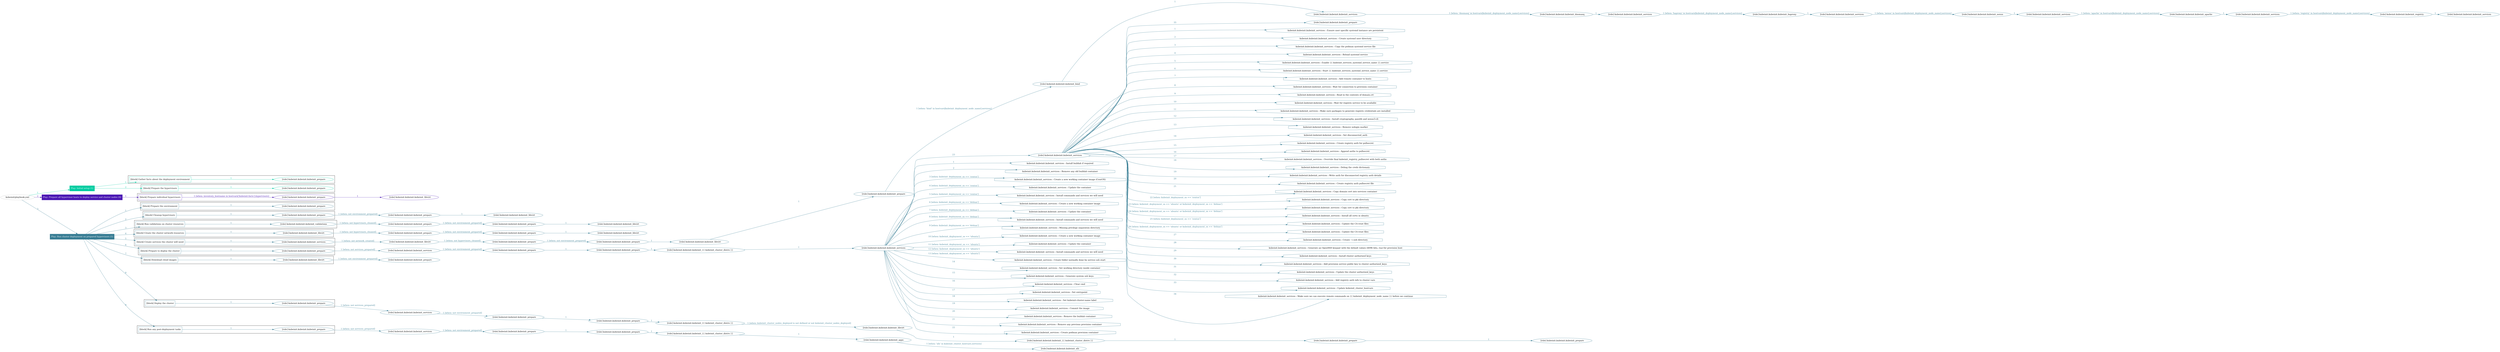 digraph {
	graph [concentrate=true ordering=in rankdir=LR ratio=fill]
	edge [esep=5 sep=10]
	"kubeinit/playbook.yml" [id=root_node style=dotted]
	play_28a2744e [label="Play: Initial setup (1)" color="#00cca1" fontcolor="#ffffff" id=play_28a2744e shape=box style=filled tooltip=localhost]
	"kubeinit/playbook.yml" -> play_28a2744e [label="1 " color="#00cca1" fontcolor="#00cca1" id=edge_3550ffb0 labeltooltip="1 " tooltip="1 "]
	subgraph "kubeinit.kubeinit.kubeinit_prepare" {
		role_0cf3e437 [label="[role] kubeinit.kubeinit.kubeinit_prepare" color="#00cca1" id=role_0cf3e437 tooltip="kubeinit.kubeinit.kubeinit_prepare"]
	}
	subgraph "kubeinit.kubeinit.kubeinit_prepare" {
		role_6e491526 [label="[role] kubeinit.kubeinit.kubeinit_prepare" color="#00cca1" id=role_6e491526 tooltip="kubeinit.kubeinit.kubeinit_prepare"]
	}
	subgraph "Play: Initial setup (1)" {
		play_28a2744e -> block_ba180516 [label=1 color="#00cca1" fontcolor="#00cca1" id=edge_a12c845b labeltooltip=1 tooltip=1]
		subgraph cluster_block_ba180516 {
			block_ba180516 [label="[block] Gather facts about the deployment environment" color="#00cca1" id=block_ba180516 labeltooltip="Gather facts about the deployment environment" shape=box tooltip="Gather facts about the deployment environment"]
			block_ba180516 -> role_0cf3e437 [label="1 " color="#00cca1" fontcolor="#00cca1" id=edge_5aeb1aa3 labeltooltip="1 " tooltip="1 "]
		}
		play_28a2744e -> block_5e398c4b [label=2 color="#00cca1" fontcolor="#00cca1" id=edge_34924906 labeltooltip=2 tooltip=2]
		subgraph cluster_block_5e398c4b {
			block_5e398c4b [label="[block] Prepare the hypervisors" color="#00cca1" id=block_5e398c4b labeltooltip="Prepare the hypervisors" shape=box tooltip="Prepare the hypervisors"]
			block_5e398c4b -> role_6e491526 [label="1 " color="#00cca1" fontcolor="#00cca1" id=edge_ece4062e labeltooltip="1 " tooltip="1 "]
		}
	}
	play_9c9f80fe [label="Play: Prepare all hypervisor hosts to deploy service and cluster nodes (0)" color="#4b18b4" fontcolor="#ffffff" id=play_9c9f80fe shape=box style=filled tooltip="Play: Prepare all hypervisor hosts to deploy service and cluster nodes (0)"]
	"kubeinit/playbook.yml" -> play_9c9f80fe [label="2 " color="#4b18b4" fontcolor="#4b18b4" id=edge_db6f9225 labeltooltip="2 " tooltip="2 "]
	subgraph "kubeinit.kubeinit.kubeinit_libvirt" {
		role_af5b79d6 [label="[role] kubeinit.kubeinit.kubeinit_libvirt" color="#4b18b4" id=role_af5b79d6 tooltip="kubeinit.kubeinit.kubeinit_libvirt"]
	}
	subgraph "kubeinit.kubeinit.kubeinit_prepare" {
		role_ff14f0c8 [label="[role] kubeinit.kubeinit.kubeinit_prepare" color="#4b18b4" id=role_ff14f0c8 tooltip="kubeinit.kubeinit.kubeinit_prepare"]
		role_ff14f0c8 -> role_af5b79d6 [label="1 " color="#4b18b4" fontcolor="#4b18b4" id=edge_e0a0c6ca labeltooltip="1 " tooltip="1 "]
	}
	subgraph "Play: Prepare all hypervisor hosts to deploy service and cluster nodes (0)" {
		play_9c9f80fe -> block_dc0fca7a [label=1 color="#4b18b4" fontcolor="#4b18b4" id=edge_c99806a3 labeltooltip=1 tooltip=1]
		subgraph cluster_block_dc0fca7a {
			block_dc0fca7a [label="[block] Prepare individual hypervisors" color="#4b18b4" id=block_dc0fca7a labeltooltip="Prepare individual hypervisors" shape=box tooltip="Prepare individual hypervisors"]
			block_dc0fca7a -> role_ff14f0c8 [label="1 [when: inventory_hostname in hostvars['kubeinit-facts'].hypervisors]" color="#4b18b4" fontcolor="#4b18b4" id=edge_88f043f6 labeltooltip="1 [when: inventory_hostname in hostvars['kubeinit-facts'].hypervisors]" tooltip="1 [when: inventory_hostname in hostvars['kubeinit-facts'].hypervisors]"]
		}
	}
	play_f1d17544 [label="Play: Run cluster deployment on prepared hypervisors (1)" color="#387d94" fontcolor="#ffffff" id=play_f1d17544 shape=box style=filled tooltip=localhost]
	"kubeinit/playbook.yml" -> play_f1d17544 [label="3 " color="#387d94" fontcolor="#387d94" id=edge_35003323 labeltooltip="3 " tooltip="3 "]
	subgraph "kubeinit.kubeinit.kubeinit_prepare" {
		role_2562fcb1 [label="[role] kubeinit.kubeinit.kubeinit_prepare" color="#387d94" id=role_2562fcb1 tooltip="kubeinit.kubeinit.kubeinit_prepare"]
	}
	subgraph "kubeinit.kubeinit.kubeinit_libvirt" {
		role_1b9dc08a [label="[role] kubeinit.kubeinit.kubeinit_libvirt" color="#387d94" id=role_1b9dc08a tooltip="kubeinit.kubeinit.kubeinit_libvirt"]
	}
	subgraph "kubeinit.kubeinit.kubeinit_prepare" {
		role_ba76d195 [label="[role] kubeinit.kubeinit.kubeinit_prepare" color="#387d94" id=role_ba76d195 tooltip="kubeinit.kubeinit.kubeinit_prepare"]
		role_ba76d195 -> role_1b9dc08a [label="1 " color="#387d94" fontcolor="#387d94" id=edge_f3a8c501 labeltooltip="1 " tooltip="1 "]
	}
	subgraph "kubeinit.kubeinit.kubeinit_prepare" {
		role_79daa229 [label="[role] kubeinit.kubeinit.kubeinit_prepare" color="#387d94" id=role_79daa229 tooltip="kubeinit.kubeinit.kubeinit_prepare"]
		role_79daa229 -> role_ba76d195 [label="1 [when: not environment_prepared]" color="#387d94" fontcolor="#387d94" id=edge_167807bc labeltooltip="1 [when: not environment_prepared]" tooltip="1 [when: not environment_prepared]"]
	}
	subgraph "kubeinit.kubeinit.kubeinit_libvirt" {
		role_f10000f6 [label="[role] kubeinit.kubeinit.kubeinit_libvirt" color="#387d94" id=role_f10000f6 tooltip="kubeinit.kubeinit.kubeinit_libvirt"]
	}
	subgraph "kubeinit.kubeinit.kubeinit_prepare" {
		role_32b54a43 [label="[role] kubeinit.kubeinit.kubeinit_prepare" color="#387d94" id=role_32b54a43 tooltip="kubeinit.kubeinit.kubeinit_prepare"]
		role_32b54a43 -> role_f10000f6 [label="1 " color="#387d94" fontcolor="#387d94" id=edge_8e658701 labeltooltip="1 " tooltip="1 "]
	}
	subgraph "kubeinit.kubeinit.kubeinit_prepare" {
		role_c75c6b90 [label="[role] kubeinit.kubeinit.kubeinit_prepare" color="#387d94" id=role_c75c6b90 tooltip="kubeinit.kubeinit.kubeinit_prepare"]
		role_c75c6b90 -> role_32b54a43 [label="1 [when: not environment_prepared]" color="#387d94" fontcolor="#387d94" id=edge_4d70bfe7 labeltooltip="1 [when: not environment_prepared]" tooltip="1 [when: not environment_prepared]"]
	}
	subgraph "kubeinit.kubeinit.kubeinit_validations" {
		role_66b35a63 [label="[role] kubeinit.kubeinit.kubeinit_validations" color="#387d94" id=role_66b35a63 tooltip="kubeinit.kubeinit.kubeinit_validations"]
		role_66b35a63 -> role_c75c6b90 [label="1 [when: not hypervisors_cleaned]" color="#387d94" fontcolor="#387d94" id=edge_4666d9c7 labeltooltip="1 [when: not hypervisors_cleaned]" tooltip="1 [when: not hypervisors_cleaned]"]
	}
	subgraph "kubeinit.kubeinit.kubeinit_libvirt" {
		role_81c853be [label="[role] kubeinit.kubeinit.kubeinit_libvirt" color="#387d94" id=role_81c853be tooltip="kubeinit.kubeinit.kubeinit_libvirt"]
	}
	subgraph "kubeinit.kubeinit.kubeinit_prepare" {
		role_6f8b5fea [label="[role] kubeinit.kubeinit.kubeinit_prepare" color="#387d94" id=role_6f8b5fea tooltip="kubeinit.kubeinit.kubeinit_prepare"]
		role_6f8b5fea -> role_81c853be [label="1 " color="#387d94" fontcolor="#387d94" id=edge_3077cdaf labeltooltip="1 " tooltip="1 "]
	}
	subgraph "kubeinit.kubeinit.kubeinit_prepare" {
		role_8a6b2c8a [label="[role] kubeinit.kubeinit.kubeinit_prepare" color="#387d94" id=role_8a6b2c8a tooltip="kubeinit.kubeinit.kubeinit_prepare"]
		role_8a6b2c8a -> role_6f8b5fea [label="1 [when: not environment_prepared]" color="#387d94" fontcolor="#387d94" id=edge_94373f6d labeltooltip="1 [when: not environment_prepared]" tooltip="1 [when: not environment_prepared]"]
	}
	subgraph "kubeinit.kubeinit.kubeinit_libvirt" {
		role_b61b99f4 [label="[role] kubeinit.kubeinit.kubeinit_libvirt" color="#387d94" id=role_b61b99f4 tooltip="kubeinit.kubeinit.kubeinit_libvirt"]
		role_b61b99f4 -> role_8a6b2c8a [label="1 [when: not hypervisors_cleaned]" color="#387d94" fontcolor="#387d94" id=edge_557cca49 labeltooltip="1 [when: not hypervisors_cleaned]" tooltip="1 [when: not hypervisors_cleaned]"]
	}
	subgraph "kubeinit.kubeinit.kubeinit_services" {
		role_74bc01d3 [label="[role] kubeinit.kubeinit.kubeinit_services" color="#387d94" id=role_74bc01d3 tooltip="kubeinit.kubeinit.kubeinit_services"]
	}
	subgraph "kubeinit.kubeinit.kubeinit_registry" {
		role_b22b5384 [label="[role] kubeinit.kubeinit.kubeinit_registry" color="#387d94" id=role_b22b5384 tooltip="kubeinit.kubeinit.kubeinit_registry"]
		role_b22b5384 -> role_74bc01d3 [label="1 " color="#387d94" fontcolor="#387d94" id=edge_0cac253c labeltooltip="1 " tooltip="1 "]
	}
	subgraph "kubeinit.kubeinit.kubeinit_services" {
		role_cea65a7b [label="[role] kubeinit.kubeinit.kubeinit_services" color="#387d94" id=role_cea65a7b tooltip="kubeinit.kubeinit.kubeinit_services"]
		role_cea65a7b -> role_b22b5384 [label="1 [when: 'registry' in hostvars[kubeinit_deployment_node_name].services]" color="#387d94" fontcolor="#387d94" id=edge_c4d41875 labeltooltip="1 [when: 'registry' in hostvars[kubeinit_deployment_node_name].services]" tooltip="1 [when: 'registry' in hostvars[kubeinit_deployment_node_name].services]"]
	}
	subgraph "kubeinit.kubeinit.kubeinit_apache" {
		role_06274fb8 [label="[role] kubeinit.kubeinit.kubeinit_apache" color="#387d94" id=role_06274fb8 tooltip="kubeinit.kubeinit.kubeinit_apache"]
		role_06274fb8 -> role_cea65a7b [label="1 " color="#387d94" fontcolor="#387d94" id=edge_64dedb6c labeltooltip="1 " tooltip="1 "]
	}
	subgraph "kubeinit.kubeinit.kubeinit_services" {
		role_8eb47d28 [label="[role] kubeinit.kubeinit.kubeinit_services" color="#387d94" id=role_8eb47d28 tooltip="kubeinit.kubeinit.kubeinit_services"]
		role_8eb47d28 -> role_06274fb8 [label="1 [when: 'apache' in hostvars[kubeinit_deployment_node_name].services]" color="#387d94" fontcolor="#387d94" id=edge_f203b750 labeltooltip="1 [when: 'apache' in hostvars[kubeinit_deployment_node_name].services]" tooltip="1 [when: 'apache' in hostvars[kubeinit_deployment_node_name].services]"]
	}
	subgraph "kubeinit.kubeinit.kubeinit_nexus" {
		role_8e7413f7 [label="[role] kubeinit.kubeinit.kubeinit_nexus" color="#387d94" id=role_8e7413f7 tooltip="kubeinit.kubeinit.kubeinit_nexus"]
		role_8e7413f7 -> role_8eb47d28 [label="1 " color="#387d94" fontcolor="#387d94" id=edge_b11b911d labeltooltip="1 " tooltip="1 "]
	}
	subgraph "kubeinit.kubeinit.kubeinit_services" {
		role_a36fbd23 [label="[role] kubeinit.kubeinit.kubeinit_services" color="#387d94" id=role_a36fbd23 tooltip="kubeinit.kubeinit.kubeinit_services"]
		role_a36fbd23 -> role_8e7413f7 [label="1 [when: 'nexus' in hostvars[kubeinit_deployment_node_name].services]" color="#387d94" fontcolor="#387d94" id=edge_a51fca88 labeltooltip="1 [when: 'nexus' in hostvars[kubeinit_deployment_node_name].services]" tooltip="1 [when: 'nexus' in hostvars[kubeinit_deployment_node_name].services]"]
	}
	subgraph "kubeinit.kubeinit.kubeinit_haproxy" {
		role_07768058 [label="[role] kubeinit.kubeinit.kubeinit_haproxy" color="#387d94" id=role_07768058 tooltip="kubeinit.kubeinit.kubeinit_haproxy"]
		role_07768058 -> role_a36fbd23 [label="1 " color="#387d94" fontcolor="#387d94" id=edge_b97b7d26 labeltooltip="1 " tooltip="1 "]
	}
	subgraph "kubeinit.kubeinit.kubeinit_services" {
		role_967cdcc4 [label="[role] kubeinit.kubeinit.kubeinit_services" color="#387d94" id=role_967cdcc4 tooltip="kubeinit.kubeinit.kubeinit_services"]
		role_967cdcc4 -> role_07768058 [label="1 [when: 'haproxy' in hostvars[kubeinit_deployment_node_name].services]" color="#387d94" fontcolor="#387d94" id=edge_3538bc77 labeltooltip="1 [when: 'haproxy' in hostvars[kubeinit_deployment_node_name].services]" tooltip="1 [when: 'haproxy' in hostvars[kubeinit_deployment_node_name].services]"]
	}
	subgraph "kubeinit.kubeinit.kubeinit_dnsmasq" {
		role_510b3aad [label="[role] kubeinit.kubeinit.kubeinit_dnsmasq" color="#387d94" id=role_510b3aad tooltip="kubeinit.kubeinit.kubeinit_dnsmasq"]
		role_510b3aad -> role_967cdcc4 [label="1 " color="#387d94" fontcolor="#387d94" id=edge_b00e94a8 labeltooltip="1 " tooltip="1 "]
	}
	subgraph "kubeinit.kubeinit.kubeinit_services" {
		role_08c41530 [label="[role] kubeinit.kubeinit.kubeinit_services" color="#387d94" id=role_08c41530 tooltip="kubeinit.kubeinit.kubeinit_services"]
		role_08c41530 -> role_510b3aad [label="1 [when: 'dnsmasq' in hostvars[kubeinit_deployment_node_name].services]" color="#387d94" fontcolor="#387d94" id=edge_f4efe43d labeltooltip="1 [when: 'dnsmasq' in hostvars[kubeinit_deployment_node_name].services]" tooltip="1 [when: 'dnsmasq' in hostvars[kubeinit_deployment_node_name].services]"]
	}
	subgraph "kubeinit.kubeinit.kubeinit_bind" {
		role_06561af8 [label="[role] kubeinit.kubeinit.kubeinit_bind" color="#387d94" id=role_06561af8 tooltip="kubeinit.kubeinit.kubeinit_bind"]
		role_06561af8 -> role_08c41530 [label="1 " color="#387d94" fontcolor="#387d94" id=edge_fd5a9ddd labeltooltip="1 " tooltip="1 "]
	}
	subgraph "kubeinit.kubeinit.kubeinit_prepare" {
		role_96cc5984 [label="[role] kubeinit.kubeinit.kubeinit_prepare" color="#387d94" id=role_96cc5984 tooltip="kubeinit.kubeinit.kubeinit_prepare"]
		role_96cc5984 -> role_06561af8 [label="1 [when: 'bind' in hostvars[kubeinit_deployment_node_name].services]" color="#387d94" fontcolor="#387d94" id=edge_1c7b5608 labeltooltip="1 [when: 'bind' in hostvars[kubeinit_deployment_node_name].services]" tooltip="1 [when: 'bind' in hostvars[kubeinit_deployment_node_name].services]"]
	}
	subgraph "kubeinit.kubeinit.kubeinit_libvirt" {
		role_a960e598 [label="[role] kubeinit.kubeinit.kubeinit_libvirt" color="#387d94" id=role_a960e598 tooltip="kubeinit.kubeinit.kubeinit_libvirt"]
		role_a960e598 -> role_96cc5984 [label="1 " color="#387d94" fontcolor="#387d94" id=edge_79677bb2 labeltooltip="1 " tooltip="1 "]
	}
	subgraph "kubeinit.kubeinit.kubeinit_prepare" {
		role_495f8acf [label="[role] kubeinit.kubeinit.kubeinit_prepare" color="#387d94" id=role_495f8acf tooltip="kubeinit.kubeinit.kubeinit_prepare"]
		role_495f8acf -> role_a960e598 [label="1 " color="#387d94" fontcolor="#387d94" id=edge_c9ab4380 labeltooltip="1 " tooltip="1 "]
	}
	subgraph "kubeinit.kubeinit.kubeinit_prepare" {
		role_c16c8df7 [label="[role] kubeinit.kubeinit.kubeinit_prepare" color="#387d94" id=role_c16c8df7 tooltip="kubeinit.kubeinit.kubeinit_prepare"]
		role_c16c8df7 -> role_495f8acf [label="1 [when: not environment_prepared]" color="#387d94" fontcolor="#387d94" id=edge_da1141bb labeltooltip="1 [when: not environment_prepared]" tooltip="1 [when: not environment_prepared]"]
	}
	subgraph "kubeinit.kubeinit.kubeinit_libvirt" {
		role_c174ca6f [label="[role] kubeinit.kubeinit.kubeinit_libvirt" color="#387d94" id=role_c174ca6f tooltip="kubeinit.kubeinit.kubeinit_libvirt"]
		role_c174ca6f -> role_c16c8df7 [label="1 [when: not hypervisors_cleaned]" color="#387d94" fontcolor="#387d94" id=edge_5d1ba8c1 labeltooltip="1 [when: not hypervisors_cleaned]" tooltip="1 [when: not hypervisors_cleaned]"]
	}
	subgraph "kubeinit.kubeinit.kubeinit_services" {
		role_51b6aa8b [label="[role] kubeinit.kubeinit.kubeinit_services" color="#387d94" id=role_51b6aa8b tooltip="kubeinit.kubeinit.kubeinit_services"]
		role_51b6aa8b -> role_c174ca6f [label="1 [when: not network_created]" color="#387d94" fontcolor="#387d94" id=edge_bbc0b793 labeltooltip="1 [when: not network_created]" tooltip="1 [when: not network_created]"]
	}
	subgraph "kubeinit.kubeinit.kubeinit_prepare" {
		role_f8c42cae [label="[role] kubeinit.kubeinit.kubeinit_prepare" color="#387d94" id=role_f8c42cae tooltip="kubeinit.kubeinit.kubeinit_prepare"]
	}
	subgraph "kubeinit.kubeinit.kubeinit_services" {
		role_2df5fdcf [label="[role] kubeinit.kubeinit.kubeinit_services" color="#387d94" id=role_2df5fdcf tooltip="kubeinit.kubeinit.kubeinit_services"]
		task_75c255ad [label="kubeinit.kubeinit.kubeinit_services : Ensure user specific systemd instance are persistent" color="#387d94" id=task_75c255ad shape=octagon tooltip="kubeinit.kubeinit.kubeinit_services : Ensure user specific systemd instance are persistent"]
		role_2df5fdcf -> task_75c255ad [label="1 " color="#387d94" fontcolor="#387d94" id=edge_5c58a34f labeltooltip="1 " tooltip="1 "]
		task_c673733e [label="kubeinit.kubeinit.kubeinit_services : Create systemd user directory" color="#387d94" id=task_c673733e shape=octagon tooltip="kubeinit.kubeinit.kubeinit_services : Create systemd user directory"]
		role_2df5fdcf -> task_c673733e [label="2 " color="#387d94" fontcolor="#387d94" id=edge_1a25296b labeltooltip="2 " tooltip="2 "]
		task_48bebf0a [label="kubeinit.kubeinit.kubeinit_services : Copy the podman systemd service file" color="#387d94" id=task_48bebf0a shape=octagon tooltip="kubeinit.kubeinit.kubeinit_services : Copy the podman systemd service file"]
		role_2df5fdcf -> task_48bebf0a [label="3 " color="#387d94" fontcolor="#387d94" id=edge_30994a22 labeltooltip="3 " tooltip="3 "]
		task_9662c2b4 [label="kubeinit.kubeinit.kubeinit_services : Reload systemd service" color="#387d94" id=task_9662c2b4 shape=octagon tooltip="kubeinit.kubeinit.kubeinit_services : Reload systemd service"]
		role_2df5fdcf -> task_9662c2b4 [label="4 " color="#387d94" fontcolor="#387d94" id=edge_3a327fc7 labeltooltip="4 " tooltip="4 "]
		task_b7fb4f90 [label="kubeinit.kubeinit.kubeinit_services : Enable {{ kubeinit_services_systemd_service_name }}.service" color="#387d94" id=task_b7fb4f90 shape=octagon tooltip="kubeinit.kubeinit.kubeinit_services : Enable {{ kubeinit_services_systemd_service_name }}.service"]
		role_2df5fdcf -> task_b7fb4f90 [label="5 " color="#387d94" fontcolor="#387d94" id=edge_33be1b2c labeltooltip="5 " tooltip="5 "]
		task_82bfe2aa [label="kubeinit.kubeinit.kubeinit_services : Start {{ kubeinit_services_systemd_service_name }}.service" color="#387d94" id=task_82bfe2aa shape=octagon tooltip="kubeinit.kubeinit.kubeinit_services : Start {{ kubeinit_services_systemd_service_name }}.service"]
		role_2df5fdcf -> task_82bfe2aa [label="6 " color="#387d94" fontcolor="#387d94" id=edge_f5d670eb labeltooltip="6 " tooltip="6 "]
		task_8726eb2c [label="kubeinit.kubeinit.kubeinit_services : Add remote container to hosts" color="#387d94" id=task_8726eb2c shape=octagon tooltip="kubeinit.kubeinit.kubeinit_services : Add remote container to hosts"]
		role_2df5fdcf -> task_8726eb2c [label="7 " color="#387d94" fontcolor="#387d94" id=edge_fb5a468b labeltooltip="7 " tooltip="7 "]
		task_b5c31d72 [label="kubeinit.kubeinit.kubeinit_services : Wait for connection to provision container" color="#387d94" id=task_b5c31d72 shape=octagon tooltip="kubeinit.kubeinit.kubeinit_services : Wait for connection to provision container"]
		role_2df5fdcf -> task_b5c31d72 [label="8 " color="#387d94" fontcolor="#387d94" id=edge_f1bfb9bb labeltooltip="8 " tooltip="8 "]
		task_70c76769 [label="kubeinit.kubeinit.kubeinit_services : Read in the contents of domain.crt" color="#387d94" id=task_70c76769 shape=octagon tooltip="kubeinit.kubeinit.kubeinit_services : Read in the contents of domain.crt"]
		role_2df5fdcf -> task_70c76769 [label="9 " color="#387d94" fontcolor="#387d94" id=edge_e2ca7db8 labeltooltip="9 " tooltip="9 "]
		task_de26cb4c [label="kubeinit.kubeinit.kubeinit_services : Wait for registry service to be available" color="#387d94" id=task_de26cb4c shape=octagon tooltip="kubeinit.kubeinit.kubeinit_services : Wait for registry service to be available"]
		role_2df5fdcf -> task_de26cb4c [label="10 " color="#387d94" fontcolor="#387d94" id=edge_a388e14c labeltooltip="10 " tooltip="10 "]
		task_7d2607da [label="kubeinit.kubeinit.kubeinit_services : Make sure packages to generate registry credentials are installed" color="#387d94" id=task_7d2607da shape=octagon tooltip="kubeinit.kubeinit.kubeinit_services : Make sure packages to generate registry credentials are installed"]
		role_2df5fdcf -> task_7d2607da [label="11 " color="#387d94" fontcolor="#387d94" id=edge_6b449a94 labeltooltip="11 " tooltip="11 "]
		task_e8c480d9 [label="kubeinit.kubeinit.kubeinit_services : Install cryptography, passlib and nexus3-cli" color="#387d94" id=task_e8c480d9 shape=octagon tooltip="kubeinit.kubeinit.kubeinit_services : Install cryptography, passlib and nexus3-cli"]
		role_2df5fdcf -> task_e8c480d9 [label="12 " color="#387d94" fontcolor="#387d94" id=edge_6a5f0478 labeltooltip="12 " tooltip="12 "]
		task_17c19588 [label="kubeinit.kubeinit.kubeinit_services : Remove nologin marker" color="#387d94" id=task_17c19588 shape=octagon tooltip="kubeinit.kubeinit.kubeinit_services : Remove nologin marker"]
		role_2df5fdcf -> task_17c19588 [label="13 " color="#387d94" fontcolor="#387d94" id=edge_e64ea60a labeltooltip="13 " tooltip="13 "]
		task_5f2c1666 [label="kubeinit.kubeinit.kubeinit_services : Set disconnected_auth" color="#387d94" id=task_5f2c1666 shape=octagon tooltip="kubeinit.kubeinit.kubeinit_services : Set disconnected_auth"]
		role_2df5fdcf -> task_5f2c1666 [label="14 " color="#387d94" fontcolor="#387d94" id=edge_2b36222e labeltooltip="14 " tooltip="14 "]
		task_36b75fe5 [label="kubeinit.kubeinit.kubeinit_services : Create registry auth for pullsecret" color="#387d94" id=task_36b75fe5 shape=octagon tooltip="kubeinit.kubeinit.kubeinit_services : Create registry auth for pullsecret"]
		role_2df5fdcf -> task_36b75fe5 [label="15 " color="#387d94" fontcolor="#387d94" id=edge_fa193b85 labeltooltip="15 " tooltip="15 "]
		task_293e5e71 [label="kubeinit.kubeinit.kubeinit_services : Append auths to pullsecret" color="#387d94" id=task_293e5e71 shape=octagon tooltip="kubeinit.kubeinit.kubeinit_services : Append auths to pullsecret"]
		role_2df5fdcf -> task_293e5e71 [label="16 " color="#387d94" fontcolor="#387d94" id=edge_8c0ca3a4 labeltooltip="16 " tooltip="16 "]
		task_ae5b033e [label="kubeinit.kubeinit.kubeinit_services : Override final kubeinit_registry_pullsecret with both auths" color="#387d94" id=task_ae5b033e shape=octagon tooltip="kubeinit.kubeinit.kubeinit_services : Override final kubeinit_registry_pullsecret with both auths"]
		role_2df5fdcf -> task_ae5b033e [label="17 " color="#387d94" fontcolor="#387d94" id=edge_779936dd labeltooltip="17 " tooltip="17 "]
		task_8c475fb5 [label="kubeinit.kubeinit.kubeinit_services : Debug the creds dictionary" color="#387d94" id=task_8c475fb5 shape=octagon tooltip="kubeinit.kubeinit.kubeinit_services : Debug the creds dictionary"]
		role_2df5fdcf -> task_8c475fb5 [label="18 " color="#387d94" fontcolor="#387d94" id=edge_473aef7c labeltooltip="18 " tooltip="18 "]
		task_b99ca3d3 [label="kubeinit.kubeinit.kubeinit_services : Write auth for disconnected registry auth details" color="#387d94" id=task_b99ca3d3 shape=octagon tooltip="kubeinit.kubeinit.kubeinit_services : Write auth for disconnected registry auth details"]
		role_2df5fdcf -> task_b99ca3d3 [label="19 " color="#387d94" fontcolor="#387d94" id=edge_f0bddacb labeltooltip="19 " tooltip="19 "]
		task_11518e3a [label="kubeinit.kubeinit.kubeinit_services : Create registry auth pullsecret file" color="#387d94" id=task_11518e3a shape=octagon tooltip="kubeinit.kubeinit.kubeinit_services : Create registry auth pullsecret file"]
		role_2df5fdcf -> task_11518e3a [label="20 " color="#387d94" fontcolor="#387d94" id=edge_aa19972f labeltooltip="20 " tooltip="20 "]
		task_87c95892 [label="kubeinit.kubeinit.kubeinit_services : Copy domain cert into services container" color="#387d94" id=task_87c95892 shape=octagon tooltip="kubeinit.kubeinit.kubeinit_services : Copy domain cert into services container"]
		role_2df5fdcf -> task_87c95892 [label="21 " color="#387d94" fontcolor="#387d94" id=edge_66d03ce5 labeltooltip="21 " tooltip="21 "]
		task_97c3a54e [label="kubeinit.kubeinit.kubeinit_services : Copy cert to pki directory" color="#387d94" id=task_97c3a54e shape=octagon tooltip="kubeinit.kubeinit.kubeinit_services : Copy cert to pki directory"]
		role_2df5fdcf -> task_97c3a54e [label="22 [when: kubeinit_deployment_os == 'centos']" color="#387d94" fontcolor="#387d94" id=edge_4b6b97da labeltooltip="22 [when: kubeinit_deployment_os == 'centos']" tooltip="22 [when: kubeinit_deployment_os == 'centos']"]
		task_d84742f9 [label="kubeinit.kubeinit.kubeinit_services : Copy cert to pki directory" color="#387d94" id=task_d84742f9 shape=octagon tooltip="kubeinit.kubeinit.kubeinit_services : Copy cert to pki directory"]
		role_2df5fdcf -> task_d84742f9 [label="23 [when: kubeinit_deployment_os == 'ubuntu' or kubeinit_deployment_os == 'debian']" color="#387d94" fontcolor="#387d94" id=edge_2a9be8ec labeltooltip="23 [when: kubeinit_deployment_os == 'ubuntu' or kubeinit_deployment_os == 'debian']" tooltip="23 [when: kubeinit_deployment_os == 'ubuntu' or kubeinit_deployment_os == 'debian']"]
		task_514aabd3 [label="kubeinit.kubeinit.kubeinit_services : Install all certs in ubuntu" color="#387d94" id=task_514aabd3 shape=octagon tooltip="kubeinit.kubeinit.kubeinit_services : Install all certs in ubuntu"]
		role_2df5fdcf -> task_514aabd3 [label="24 [when: kubeinit_deployment_os == 'ubuntu' or kubeinit_deployment_os == 'debian']" color="#387d94" fontcolor="#387d94" id=edge_707bd0d6 labeltooltip="24 [when: kubeinit_deployment_os == 'ubuntu' or kubeinit_deployment_os == 'debian']" tooltip="24 [when: kubeinit_deployment_os == 'ubuntu' or kubeinit_deployment_os == 'debian']"]
		task_b1de1477 [label="kubeinit.kubeinit.kubeinit_services : Update the CA trust files" color="#387d94" id=task_b1de1477 shape=octagon tooltip="kubeinit.kubeinit.kubeinit_services : Update the CA trust files"]
		role_2df5fdcf -> task_b1de1477 [label="25 [when: kubeinit_deployment_os == 'centos']" color="#387d94" fontcolor="#387d94" id=edge_50ed6d9d labeltooltip="25 [when: kubeinit_deployment_os == 'centos']" tooltip="25 [when: kubeinit_deployment_os == 'centos']"]
		task_9a5864bd [label="kubeinit.kubeinit.kubeinit_services : Update the CA trust files" color="#387d94" id=task_9a5864bd shape=octagon tooltip="kubeinit.kubeinit.kubeinit_services : Update the CA trust files"]
		role_2df5fdcf -> task_9a5864bd [label="26 [when: kubeinit_deployment_os == 'ubuntu' or kubeinit_deployment_os == 'debian']" color="#387d94" fontcolor="#387d94" id=edge_d4ed4fef labeltooltip="26 [when: kubeinit_deployment_os == 'ubuntu' or kubeinit_deployment_os == 'debian']" tooltip="26 [when: kubeinit_deployment_os == 'ubuntu' or kubeinit_deployment_os == 'debian']"]
		task_0aef386b [label="kubeinit.kubeinit.kubeinit_services : Create ~/.ssh directory" color="#387d94" id=task_0aef386b shape=octagon tooltip="kubeinit.kubeinit.kubeinit_services : Create ~/.ssh directory"]
		role_2df5fdcf -> task_0aef386b [label="27 " color="#387d94" fontcolor="#387d94" id=edge_975787c7 labeltooltip="27 " tooltip="27 "]
		task_49d84724 [label="kubeinit.kubeinit.kubeinit_services : Generate an OpenSSH keypair with the default values (4096 bits, rsa) for provision host" color="#387d94" id=task_49d84724 shape=octagon tooltip="kubeinit.kubeinit.kubeinit_services : Generate an OpenSSH keypair with the default values (4096 bits, rsa) for provision host"]
		role_2df5fdcf -> task_49d84724 [label="28 " color="#387d94" fontcolor="#387d94" id=edge_f069135f labeltooltip="28 " tooltip="28 "]
		task_ed3570dd [label="kubeinit.kubeinit.kubeinit_services : Install cluster authorized keys" color="#387d94" id=task_ed3570dd shape=octagon tooltip="kubeinit.kubeinit.kubeinit_services : Install cluster authorized keys"]
		role_2df5fdcf -> task_ed3570dd [label="29 " color="#387d94" fontcolor="#387d94" id=edge_f3e5c77e labeltooltip="29 " tooltip="29 "]
		task_ed8c63d7 [label="kubeinit.kubeinit.kubeinit_services : Add provision service public key to cluster authorized_keys" color="#387d94" id=task_ed8c63d7 shape=octagon tooltip="kubeinit.kubeinit.kubeinit_services : Add provision service public key to cluster authorized_keys"]
		role_2df5fdcf -> task_ed8c63d7 [label="30 " color="#387d94" fontcolor="#387d94" id=edge_0b34160f labeltooltip="30 " tooltip="30 "]
		task_d2d42c5b [label="kubeinit.kubeinit.kubeinit_services : Update the cluster authorized_keys" color="#387d94" id=task_d2d42c5b shape=octagon tooltip="kubeinit.kubeinit.kubeinit_services : Update the cluster authorized_keys"]
		role_2df5fdcf -> task_d2d42c5b [label="31 " color="#387d94" fontcolor="#387d94" id=edge_4d9f56e5 labeltooltip="31 " tooltip="31 "]
		task_4075e90d [label="kubeinit.kubeinit.kubeinit_services : Add registry auth info to cluster vars" color="#387d94" id=task_4075e90d shape=octagon tooltip="kubeinit.kubeinit.kubeinit_services : Add registry auth info to cluster vars"]
		role_2df5fdcf -> task_4075e90d [label="32 " color="#387d94" fontcolor="#387d94" id=edge_47201361 labeltooltip="32 " tooltip="32 "]
		task_7287789e [label="kubeinit.kubeinit.kubeinit_services : Update kubeinit_cluster_hostvars" color="#387d94" id=task_7287789e shape=octagon tooltip="kubeinit.kubeinit.kubeinit_services : Update kubeinit_cluster_hostvars"]
		role_2df5fdcf -> task_7287789e [label="33 " color="#387d94" fontcolor="#387d94" id=edge_ccd30a42 labeltooltip="33 " tooltip="33 "]
		task_5de0c8d4 [label="kubeinit.kubeinit.kubeinit_services : Make sure we can execute remote commands on {{ kubeinit_deployment_node_name }} before we continue" color="#387d94" id=task_5de0c8d4 shape=octagon tooltip="kubeinit.kubeinit.kubeinit_services : Make sure we can execute remote commands on {{ kubeinit_deployment_node_name }} before we continue"]
		role_2df5fdcf -> task_5de0c8d4 [label="34 " color="#387d94" fontcolor="#387d94" id=edge_943612b1 labeltooltip="34 " tooltip="34 "]
		role_2df5fdcf -> role_f8c42cae [label="35 " color="#387d94" fontcolor="#387d94" id=edge_4d368c3d labeltooltip="35 " tooltip="35 "]
	}
	subgraph "kubeinit.kubeinit.kubeinit_services" {
		role_b0f5f1ff [label="[role] kubeinit.kubeinit.kubeinit_services" color="#387d94" id=role_b0f5f1ff tooltip="kubeinit.kubeinit.kubeinit_services"]
		task_93c5bf06 [label="kubeinit.kubeinit.kubeinit_services : Install buildah if required" color="#387d94" id=task_93c5bf06 shape=octagon tooltip="kubeinit.kubeinit.kubeinit_services : Install buildah if required"]
		role_b0f5f1ff -> task_93c5bf06 [label="1 " color="#387d94" fontcolor="#387d94" id=edge_2e163871 labeltooltip="1 " tooltip="1 "]
		task_32da1413 [label="kubeinit.kubeinit.kubeinit_services : Remove any old buildah container" color="#387d94" id=task_32da1413 shape=octagon tooltip="kubeinit.kubeinit.kubeinit_services : Remove any old buildah container"]
		role_b0f5f1ff -> task_32da1413 [label="2 " color="#387d94" fontcolor="#387d94" id=edge_3bc7ff51 labeltooltip="2 " tooltip="2 "]
		task_75467d04 [label="kubeinit.kubeinit.kubeinit_services : Create a new working container image (CentOS)" color="#387d94" id=task_75467d04 shape=octagon tooltip="kubeinit.kubeinit.kubeinit_services : Create a new working container image (CentOS)"]
		role_b0f5f1ff -> task_75467d04 [label="3 [when: kubeinit_deployment_os == 'centos']" color="#387d94" fontcolor="#387d94" id=edge_9a5d641a labeltooltip="3 [when: kubeinit_deployment_os == 'centos']" tooltip="3 [when: kubeinit_deployment_os == 'centos']"]
		task_4b08c8f6 [label="kubeinit.kubeinit.kubeinit_services : Update the container" color="#387d94" id=task_4b08c8f6 shape=octagon tooltip="kubeinit.kubeinit.kubeinit_services : Update the container"]
		role_b0f5f1ff -> task_4b08c8f6 [label="4 [when: kubeinit_deployment_os == 'centos']" color="#387d94" fontcolor="#387d94" id=edge_ff48b44d labeltooltip="4 [when: kubeinit_deployment_os == 'centos']" tooltip="4 [when: kubeinit_deployment_os == 'centos']"]
		task_8aa9bc25 [label="kubeinit.kubeinit.kubeinit_services : Install commands and services we will need" color="#387d94" id=task_8aa9bc25 shape=octagon tooltip="kubeinit.kubeinit.kubeinit_services : Install commands and services we will need"]
		role_b0f5f1ff -> task_8aa9bc25 [label="5 [when: kubeinit_deployment_os == 'centos']" color="#387d94" fontcolor="#387d94" id=edge_1ce48566 labeltooltip="5 [when: kubeinit_deployment_os == 'centos']" tooltip="5 [when: kubeinit_deployment_os == 'centos']"]
		task_26886f6d [label="kubeinit.kubeinit.kubeinit_services : Create a new working container image" color="#387d94" id=task_26886f6d shape=octagon tooltip="kubeinit.kubeinit.kubeinit_services : Create a new working container image"]
		role_b0f5f1ff -> task_26886f6d [label="6 [when: kubeinit_deployment_os == 'debian']" color="#387d94" fontcolor="#387d94" id=edge_cb4218c8 labeltooltip="6 [when: kubeinit_deployment_os == 'debian']" tooltip="6 [when: kubeinit_deployment_os == 'debian']"]
		task_82d91fc8 [label="kubeinit.kubeinit.kubeinit_services : Update the container" color="#387d94" id=task_82d91fc8 shape=octagon tooltip="kubeinit.kubeinit.kubeinit_services : Update the container"]
		role_b0f5f1ff -> task_82d91fc8 [label="7 [when: kubeinit_deployment_os == 'debian']" color="#387d94" fontcolor="#387d94" id=edge_60faff24 labeltooltip="7 [when: kubeinit_deployment_os == 'debian']" tooltip="7 [when: kubeinit_deployment_os == 'debian']"]
		task_8e5e6a77 [label="kubeinit.kubeinit.kubeinit_services : Install commands and services we will need" color="#387d94" id=task_8e5e6a77 shape=octagon tooltip="kubeinit.kubeinit.kubeinit_services : Install commands and services we will need"]
		role_b0f5f1ff -> task_8e5e6a77 [label="8 [when: kubeinit_deployment_os == 'debian']" color="#387d94" fontcolor="#387d94" id=edge_52518b8f labeltooltip="8 [when: kubeinit_deployment_os == 'debian']" tooltip="8 [when: kubeinit_deployment_os == 'debian']"]
		task_06d85840 [label="kubeinit.kubeinit.kubeinit_services : Missing privilege separation directory" color="#387d94" id=task_06d85840 shape=octagon tooltip="kubeinit.kubeinit.kubeinit_services : Missing privilege separation directory"]
		role_b0f5f1ff -> task_06d85840 [label="9 [when: kubeinit_deployment_os == 'debian']" color="#387d94" fontcolor="#387d94" id=edge_a2575aaa labeltooltip="9 [when: kubeinit_deployment_os == 'debian']" tooltip="9 [when: kubeinit_deployment_os == 'debian']"]
		task_fa426fec [label="kubeinit.kubeinit.kubeinit_services : Create a new working container image" color="#387d94" id=task_fa426fec shape=octagon tooltip="kubeinit.kubeinit.kubeinit_services : Create a new working container image"]
		role_b0f5f1ff -> task_fa426fec [label="10 [when: kubeinit_deployment_os == 'ubuntu']" color="#387d94" fontcolor="#387d94" id=edge_f1e97e7a labeltooltip="10 [when: kubeinit_deployment_os == 'ubuntu']" tooltip="10 [when: kubeinit_deployment_os == 'ubuntu']"]
		task_5d98a80e [label="kubeinit.kubeinit.kubeinit_services : Update the container" color="#387d94" id=task_5d98a80e shape=octagon tooltip="kubeinit.kubeinit.kubeinit_services : Update the container"]
		role_b0f5f1ff -> task_5d98a80e [label="11 [when: kubeinit_deployment_os == 'ubuntu']" color="#387d94" fontcolor="#387d94" id=edge_5246bc93 labeltooltip="11 [when: kubeinit_deployment_os == 'ubuntu']" tooltip="11 [when: kubeinit_deployment_os == 'ubuntu']"]
		task_7a99db50 [label="kubeinit.kubeinit.kubeinit_services : Install commands and services we will need" color="#387d94" id=task_7a99db50 shape=octagon tooltip="kubeinit.kubeinit.kubeinit_services : Install commands and services we will need"]
		role_b0f5f1ff -> task_7a99db50 [label="12 [when: kubeinit_deployment_os == 'ubuntu']" color="#387d94" fontcolor="#387d94" id=edge_a3e556d5 labeltooltip="12 [when: kubeinit_deployment_os == 'ubuntu']" tooltip="12 [when: kubeinit_deployment_os == 'ubuntu']"]
		task_23e0aa52 [label="kubeinit.kubeinit.kubeinit_services : Create folder normally done by service ssh start" color="#387d94" id=task_23e0aa52 shape=octagon tooltip="kubeinit.kubeinit.kubeinit_services : Create folder normally done by service ssh start"]
		role_b0f5f1ff -> task_23e0aa52 [label="13 [when: kubeinit_deployment_os == 'ubuntu']" color="#387d94" fontcolor="#387d94" id=edge_ee00a6b2 labeltooltip="13 [when: kubeinit_deployment_os == 'ubuntu']" tooltip="13 [when: kubeinit_deployment_os == 'ubuntu']"]
		task_8e537462 [label="kubeinit.kubeinit.kubeinit_services : Set working directory inside container" color="#387d94" id=task_8e537462 shape=octagon tooltip="kubeinit.kubeinit.kubeinit_services : Set working directory inside container"]
		role_b0f5f1ff -> task_8e537462 [label="14 " color="#387d94" fontcolor="#387d94" id=edge_5ce4db8f labeltooltip="14 " tooltip="14 "]
		task_e88e0508 [label="kubeinit.kubeinit.kubeinit_services : Generate system ssh keys" color="#387d94" id=task_e88e0508 shape=octagon tooltip="kubeinit.kubeinit.kubeinit_services : Generate system ssh keys"]
		role_b0f5f1ff -> task_e88e0508 [label="15 " color="#387d94" fontcolor="#387d94" id=edge_71437b5b labeltooltip="15 " tooltip="15 "]
		task_7fbd8330 [label="kubeinit.kubeinit.kubeinit_services : Clear cmd" color="#387d94" id=task_7fbd8330 shape=octagon tooltip="kubeinit.kubeinit.kubeinit_services : Clear cmd"]
		role_b0f5f1ff -> task_7fbd8330 [label="16 " color="#387d94" fontcolor="#387d94" id=edge_92b124b3 labeltooltip="16 " tooltip="16 "]
		task_f27b1896 [label="kubeinit.kubeinit.kubeinit_services : Set entrypoint" color="#387d94" id=task_f27b1896 shape=octagon tooltip="kubeinit.kubeinit.kubeinit_services : Set entrypoint"]
		role_b0f5f1ff -> task_f27b1896 [label="17 " color="#387d94" fontcolor="#387d94" id=edge_ed1680b0 labeltooltip="17 " tooltip="17 "]
		task_ec80843a [label="kubeinit.kubeinit.kubeinit_services : Set kubeinit-cluster-name label" color="#387d94" id=task_ec80843a shape=octagon tooltip="kubeinit.kubeinit.kubeinit_services : Set kubeinit-cluster-name label"]
		role_b0f5f1ff -> task_ec80843a [label="18 " color="#387d94" fontcolor="#387d94" id=edge_527cb8de labeltooltip="18 " tooltip="18 "]
		task_e57f4380 [label="kubeinit.kubeinit.kubeinit_services : Commit the image" color="#387d94" id=task_e57f4380 shape=octagon tooltip="kubeinit.kubeinit.kubeinit_services : Commit the image"]
		role_b0f5f1ff -> task_e57f4380 [label="19 " color="#387d94" fontcolor="#387d94" id=edge_d80f80e8 labeltooltip="19 " tooltip="19 "]
		task_c4b9420a [label="kubeinit.kubeinit.kubeinit_services : Remove the buildah container" color="#387d94" id=task_c4b9420a shape=octagon tooltip="kubeinit.kubeinit.kubeinit_services : Remove the buildah container"]
		role_b0f5f1ff -> task_c4b9420a [label="20 " color="#387d94" fontcolor="#387d94" id=edge_94d8535b labeltooltip="20 " tooltip="20 "]
		task_c7fffd76 [label="kubeinit.kubeinit.kubeinit_services : Remove any previous provision container" color="#387d94" id=task_c7fffd76 shape=octagon tooltip="kubeinit.kubeinit.kubeinit_services : Remove any previous provision container"]
		role_b0f5f1ff -> task_c7fffd76 [label="21 " color="#387d94" fontcolor="#387d94" id=edge_33010ec1 labeltooltip="21 " tooltip="21 "]
		task_2519b51f [label="kubeinit.kubeinit.kubeinit_services : Create podman provision container" color="#387d94" id=task_2519b51f shape=octagon tooltip="kubeinit.kubeinit.kubeinit_services : Create podman provision container"]
		role_b0f5f1ff -> task_2519b51f [label="22 " color="#387d94" fontcolor="#387d94" id=edge_ccba986d labeltooltip="22 " tooltip="22 "]
		role_b0f5f1ff -> role_2df5fdcf [label="23 " color="#387d94" fontcolor="#387d94" id=edge_2a12d6fe labeltooltip="23 " tooltip="23 "]
	}
	subgraph "kubeinit.kubeinit.kubeinit_{{ kubeinit_cluster_distro }}" {
		role_c023683f [label="[role] kubeinit.kubeinit.kubeinit_{{ kubeinit_cluster_distro }}" color="#387d94" id=role_c023683f tooltip="kubeinit.kubeinit.kubeinit_{{ kubeinit_cluster_distro }}"]
		role_c023683f -> role_b0f5f1ff [label="1 " color="#387d94" fontcolor="#387d94" id=edge_226ee34e labeltooltip="1 " tooltip="1 "]
	}
	subgraph "kubeinit.kubeinit.kubeinit_prepare" {
		role_99713005 [label="[role] kubeinit.kubeinit.kubeinit_prepare" color="#387d94" id=role_99713005 tooltip="kubeinit.kubeinit.kubeinit_prepare"]
		role_99713005 -> role_c023683f [label="1 " color="#387d94" fontcolor="#387d94" id=edge_813f57ff labeltooltip="1 " tooltip="1 "]
	}
	subgraph "kubeinit.kubeinit.kubeinit_prepare" {
		role_36a7d94c [label="[role] kubeinit.kubeinit.kubeinit_prepare" color="#387d94" id=role_36a7d94c tooltip="kubeinit.kubeinit.kubeinit_prepare"]
		role_36a7d94c -> role_99713005 [label="1 " color="#387d94" fontcolor="#387d94" id=edge_b2b324f4 labeltooltip="1 " tooltip="1 "]
	}
	subgraph "kubeinit.kubeinit.kubeinit_services" {
		role_18702dcb [label="[role] kubeinit.kubeinit.kubeinit_services" color="#387d94" id=role_18702dcb tooltip="kubeinit.kubeinit.kubeinit_services"]
		role_18702dcb -> role_36a7d94c [label="1 [when: not environment_prepared]" color="#387d94" fontcolor="#387d94" id=edge_bf14b40e labeltooltip="1 [when: not environment_prepared]" tooltip="1 [when: not environment_prepared]"]
	}
	subgraph "kubeinit.kubeinit.kubeinit_prepare" {
		role_fd06d560 [label="[role] kubeinit.kubeinit.kubeinit_prepare" color="#387d94" id=role_fd06d560 tooltip="kubeinit.kubeinit.kubeinit_prepare"]
		role_fd06d560 -> role_18702dcb [label="1 [when: not services_prepared]" color="#387d94" fontcolor="#387d94" id=edge_d2e102a3 labeltooltip="1 [when: not services_prepared]" tooltip="1 [when: not services_prepared]"]
	}
	subgraph "kubeinit.kubeinit.kubeinit_prepare" {
		role_75688ee3 [label="[role] kubeinit.kubeinit.kubeinit_prepare" color="#387d94" id=role_75688ee3 tooltip="kubeinit.kubeinit.kubeinit_prepare"]
	}
	subgraph "kubeinit.kubeinit.kubeinit_libvirt" {
		role_45c50950 [label="[role] kubeinit.kubeinit.kubeinit_libvirt" color="#387d94" id=role_45c50950 tooltip="kubeinit.kubeinit.kubeinit_libvirt"]
		role_45c50950 -> role_75688ee3 [label="1 [when: not environment_prepared]" color="#387d94" fontcolor="#387d94" id=edge_fc37ced4 labeltooltip="1 [when: not environment_prepared]" tooltip="1 [when: not environment_prepared]"]
	}
	subgraph "kubeinit.kubeinit.kubeinit_prepare" {
		role_986bdfb3 [label="[role] kubeinit.kubeinit.kubeinit_prepare" color="#387d94" id=role_986bdfb3 tooltip="kubeinit.kubeinit.kubeinit_prepare"]
	}
	subgraph "kubeinit.kubeinit.kubeinit_prepare" {
		role_41dbf4b4 [label="[role] kubeinit.kubeinit.kubeinit_prepare" color="#387d94" id=role_41dbf4b4 tooltip="kubeinit.kubeinit.kubeinit_prepare"]
		role_41dbf4b4 -> role_986bdfb3 [label="1 " color="#387d94" fontcolor="#387d94" id=edge_bb6e2a22 labeltooltip="1 " tooltip="1 "]
	}
	subgraph "kubeinit.kubeinit.kubeinit_{{ kubeinit_cluster_distro }}" {
		role_801db7c1 [label="[role] kubeinit.kubeinit.kubeinit_{{ kubeinit_cluster_distro }}" color="#387d94" id=role_801db7c1 tooltip="kubeinit.kubeinit.kubeinit_{{ kubeinit_cluster_distro }}"]
		role_801db7c1 -> role_41dbf4b4 [label="1 " color="#387d94" fontcolor="#387d94" id=edge_0c86896b labeltooltip="1 " tooltip="1 "]
	}
	subgraph "kubeinit.kubeinit.kubeinit_libvirt" {
		role_3690a584 [label="[role] kubeinit.kubeinit.kubeinit_libvirt" color="#387d94" id=role_3690a584 tooltip="kubeinit.kubeinit.kubeinit_libvirt"]
		role_3690a584 -> role_801db7c1 [label="1 " color="#387d94" fontcolor="#387d94" id=edge_89c7c0d0 labeltooltip="1 " tooltip="1 "]
	}
	subgraph "kubeinit.kubeinit.kubeinit_{{ kubeinit_cluster_distro }}" {
		role_031741fa [label="[role] kubeinit.kubeinit.kubeinit_{{ kubeinit_cluster_distro }}" color="#387d94" id=role_031741fa tooltip="kubeinit.kubeinit.kubeinit_{{ kubeinit_cluster_distro }}"]
		role_031741fa -> role_3690a584 [label="1 [when: kubeinit_cluster_nodes_deployed is not defined or not kubeinit_cluster_nodes_deployed]" color="#387d94" fontcolor="#387d94" id=edge_2bd8e7f4 labeltooltip="1 [when: kubeinit_cluster_nodes_deployed is not defined or not kubeinit_cluster_nodes_deployed]" tooltip="1 [when: kubeinit_cluster_nodes_deployed is not defined or not kubeinit_cluster_nodes_deployed]"]
	}
	subgraph "kubeinit.kubeinit.kubeinit_prepare" {
		role_e6170a5b [label="[role] kubeinit.kubeinit.kubeinit_prepare" color="#387d94" id=role_e6170a5b tooltip="kubeinit.kubeinit.kubeinit_prepare"]
		role_e6170a5b -> role_031741fa [label="1 " color="#387d94" fontcolor="#387d94" id=edge_2ef621a4 labeltooltip="1 " tooltip="1 "]
	}
	subgraph "kubeinit.kubeinit.kubeinit_prepare" {
		role_ea1e4508 [label="[role] kubeinit.kubeinit.kubeinit_prepare" color="#387d94" id=role_ea1e4508 tooltip="kubeinit.kubeinit.kubeinit_prepare"]
		role_ea1e4508 -> role_e6170a5b [label="1 " color="#387d94" fontcolor="#387d94" id=edge_534de035 labeltooltip="1 " tooltip="1 "]
	}
	subgraph "kubeinit.kubeinit.kubeinit_services" {
		role_b18b18fd [label="[role] kubeinit.kubeinit.kubeinit_services" color="#387d94" id=role_b18b18fd tooltip="kubeinit.kubeinit.kubeinit_services"]
		role_b18b18fd -> role_ea1e4508 [label="1 [when: not environment_prepared]" color="#387d94" fontcolor="#387d94" id=edge_cf2231dd labeltooltip="1 [when: not environment_prepared]" tooltip="1 [when: not environment_prepared]"]
	}
	subgraph "kubeinit.kubeinit.kubeinit_prepare" {
		role_ecbfe5e5 [label="[role] kubeinit.kubeinit.kubeinit_prepare" color="#387d94" id=role_ecbfe5e5 tooltip="kubeinit.kubeinit.kubeinit_prepare"]
		role_ecbfe5e5 -> role_b18b18fd [label="1 [when: not services_prepared]" color="#387d94" fontcolor="#387d94" id=edge_97532d4f labeltooltip="1 [when: not services_prepared]" tooltip="1 [when: not services_prepared]"]
	}
	subgraph "kubeinit.kubeinit.kubeinit_nfs" {
		role_3f44a5e8 [label="[role] kubeinit.kubeinit.kubeinit_nfs" color="#387d94" id=role_3f44a5e8 tooltip="kubeinit.kubeinit.kubeinit_nfs"]
	}
	subgraph "kubeinit.kubeinit.kubeinit_apps" {
		role_98c39832 [label="[role] kubeinit.kubeinit.kubeinit_apps" color="#387d94" id=role_98c39832 tooltip="kubeinit.kubeinit.kubeinit_apps"]
		role_98c39832 -> role_3f44a5e8 [label="1 [when: 'nfs' in kubeinit_cluster_hostvars.services]" color="#387d94" fontcolor="#387d94" id=edge_86da9baf labeltooltip="1 [when: 'nfs' in kubeinit_cluster_hostvars.services]" tooltip="1 [when: 'nfs' in kubeinit_cluster_hostvars.services]"]
	}
	subgraph "kubeinit.kubeinit.kubeinit_{{ kubeinit_cluster_distro }}" {
		role_fdfe7174 [label="[role] kubeinit.kubeinit.kubeinit_{{ kubeinit_cluster_distro }}" color="#387d94" id=role_fdfe7174 tooltip="kubeinit.kubeinit.kubeinit_{{ kubeinit_cluster_distro }}"]
		role_fdfe7174 -> role_98c39832 [label="1 " color="#387d94" fontcolor="#387d94" id=edge_1ddbc78f labeltooltip="1 " tooltip="1 "]
	}
	subgraph "kubeinit.kubeinit.kubeinit_prepare" {
		role_e8aa57b5 [label="[role] kubeinit.kubeinit.kubeinit_prepare" color="#387d94" id=role_e8aa57b5 tooltip="kubeinit.kubeinit.kubeinit_prepare"]
		role_e8aa57b5 -> role_fdfe7174 [label="1 " color="#387d94" fontcolor="#387d94" id=edge_5cde3c8e labeltooltip="1 " tooltip="1 "]
	}
	subgraph "kubeinit.kubeinit.kubeinit_prepare" {
		role_35c2ff17 [label="[role] kubeinit.kubeinit.kubeinit_prepare" color="#387d94" id=role_35c2ff17 tooltip="kubeinit.kubeinit.kubeinit_prepare"]
		role_35c2ff17 -> role_e8aa57b5 [label="1 " color="#387d94" fontcolor="#387d94" id=edge_4408ba02 labeltooltip="1 " tooltip="1 "]
	}
	subgraph "kubeinit.kubeinit.kubeinit_services" {
		role_e1ebb05c [label="[role] kubeinit.kubeinit.kubeinit_services" color="#387d94" id=role_e1ebb05c tooltip="kubeinit.kubeinit.kubeinit_services"]
		role_e1ebb05c -> role_35c2ff17 [label="1 [when: not environment_prepared]" color="#387d94" fontcolor="#387d94" id=edge_52a0ec8b labeltooltip="1 [when: not environment_prepared]" tooltip="1 [when: not environment_prepared]"]
	}
	subgraph "kubeinit.kubeinit.kubeinit_prepare" {
		role_1ccc30c0 [label="[role] kubeinit.kubeinit.kubeinit_prepare" color="#387d94" id=role_1ccc30c0 tooltip="kubeinit.kubeinit.kubeinit_prepare"]
		role_1ccc30c0 -> role_e1ebb05c [label="1 [when: not services_prepared]" color="#387d94" fontcolor="#387d94" id=edge_b49833d2 labeltooltip="1 [when: not services_prepared]" tooltip="1 [when: not services_prepared]"]
	}
	subgraph "Play: Run cluster deployment on prepared hypervisors (1)" {
		play_f1d17544 -> block_451f13e0 [label=1 color="#387d94" fontcolor="#387d94" id=edge_2533218a labeltooltip=1 tooltip=1]
		subgraph cluster_block_451f13e0 {
			block_451f13e0 [label="[block] Prepare the environment" color="#387d94" id=block_451f13e0 labeltooltip="Prepare the environment" shape=box tooltip="Prepare the environment"]
			block_451f13e0 -> role_2562fcb1 [label="1 " color="#387d94" fontcolor="#387d94" id=edge_eb98937c labeltooltip="1 " tooltip="1 "]
		}
		play_f1d17544 -> block_7f97c2fa [label=2 color="#387d94" fontcolor="#387d94" id=edge_4c8390dc labeltooltip=2 tooltip=2]
		subgraph cluster_block_7f97c2fa {
			block_7f97c2fa [label="[block] Cleanup hypervisors" color="#387d94" id=block_7f97c2fa labeltooltip="Cleanup hypervisors" shape=box tooltip="Cleanup hypervisors"]
			block_7f97c2fa -> role_79daa229 [label="1 " color="#387d94" fontcolor="#387d94" id=edge_cde17d42 labeltooltip="1 " tooltip="1 "]
		}
		play_f1d17544 -> block_0324444a [label=3 color="#387d94" fontcolor="#387d94" id=edge_4fba20f1 labeltooltip=3 tooltip=3]
		subgraph cluster_block_0324444a {
			block_0324444a [label="[block] Run validations on cluster resources" color="#387d94" id=block_0324444a labeltooltip="Run validations on cluster resources" shape=box tooltip="Run validations on cluster resources"]
			block_0324444a -> role_66b35a63 [label="1 " color="#387d94" fontcolor="#387d94" id=edge_3567e63f labeltooltip="1 " tooltip="1 "]
		}
		play_f1d17544 -> block_0dca4380 [label=4 color="#387d94" fontcolor="#387d94" id=edge_a4fd877c labeltooltip=4 tooltip=4]
		subgraph cluster_block_0dca4380 {
			block_0dca4380 [label="[block] Create the cluster network resources" color="#387d94" id=block_0dca4380 labeltooltip="Create the cluster network resources" shape=box tooltip="Create the cluster network resources"]
			block_0dca4380 -> role_b61b99f4 [label="1 " color="#387d94" fontcolor="#387d94" id=edge_489ae530 labeltooltip="1 " tooltip="1 "]
		}
		play_f1d17544 -> block_61f2bc6f [label=5 color="#387d94" fontcolor="#387d94" id=edge_b6952bd1 labeltooltip=5 tooltip=5]
		subgraph cluster_block_61f2bc6f {
			block_61f2bc6f [label="[block] Create services the cluster will need" color="#387d94" id=block_61f2bc6f labeltooltip="Create services the cluster will need" shape=box tooltip="Create services the cluster will need"]
			block_61f2bc6f -> role_51b6aa8b [label="1 " color="#387d94" fontcolor="#387d94" id=edge_906094a5 labeltooltip="1 " tooltip="1 "]
		}
		play_f1d17544 -> block_df338222 [label=6 color="#387d94" fontcolor="#387d94" id=edge_53b85ee0 labeltooltip=6 tooltip=6]
		subgraph cluster_block_df338222 {
			block_df338222 [label="[block] Prepare to deploy the cluster" color="#387d94" id=block_df338222 labeltooltip="Prepare to deploy the cluster" shape=box tooltip="Prepare to deploy the cluster"]
			block_df338222 -> role_fd06d560 [label="1 " color="#387d94" fontcolor="#387d94" id=edge_b7269243 labeltooltip="1 " tooltip="1 "]
		}
		play_f1d17544 -> block_400217e6 [label=7 color="#387d94" fontcolor="#387d94" id=edge_c93a6f72 labeltooltip=7 tooltip=7]
		subgraph cluster_block_400217e6 {
			block_400217e6 [label="[block] Download cloud images" color="#387d94" id=block_400217e6 labeltooltip="Download cloud images" shape=box tooltip="Download cloud images"]
			block_400217e6 -> role_45c50950 [label="1 " color="#387d94" fontcolor="#387d94" id=edge_fbad39c5 labeltooltip="1 " tooltip="1 "]
		}
		play_f1d17544 -> block_2ff2620b [label=8 color="#387d94" fontcolor="#387d94" id=edge_25906e1b labeltooltip=8 tooltip=8]
		subgraph cluster_block_2ff2620b {
			block_2ff2620b [label="[block] Deploy the cluster" color="#387d94" id=block_2ff2620b labeltooltip="Deploy the cluster" shape=box tooltip="Deploy the cluster"]
			block_2ff2620b -> role_ecbfe5e5 [label="1 " color="#387d94" fontcolor="#387d94" id=edge_1cd5807e labeltooltip="1 " tooltip="1 "]
		}
		play_f1d17544 -> block_57f92ea3 [label=9 color="#387d94" fontcolor="#387d94" id=edge_6df54e1c labeltooltip=9 tooltip=9]
		subgraph cluster_block_57f92ea3 {
			block_57f92ea3 [label="[block] Run any post-deployment tasks" color="#387d94" id=block_57f92ea3 labeltooltip="Run any post-deployment tasks" shape=box tooltip="Run any post-deployment tasks"]
			block_57f92ea3 -> role_1ccc30c0 [label="1 " color="#387d94" fontcolor="#387d94" id=edge_6f8d1447 labeltooltip="1 " tooltip="1 "]
		}
	}
}

